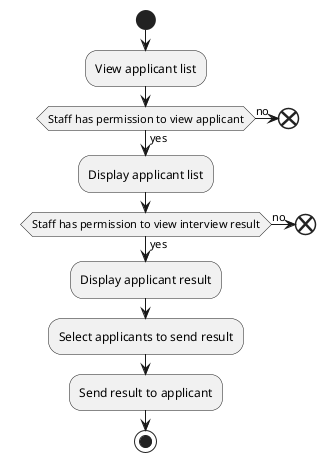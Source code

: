 @startuml "Send interview result"
start
:View applicant list;
if (Staff has permission to view applicant) then (yes)
:Display applicant list;
if (Staff has permission to view interview result) then (yes)
:Display applicant result;
:Select applicants to send result;
:Send result to applicant;
else (no)
end
endif
else (no)
end
endif
stop
@enduml